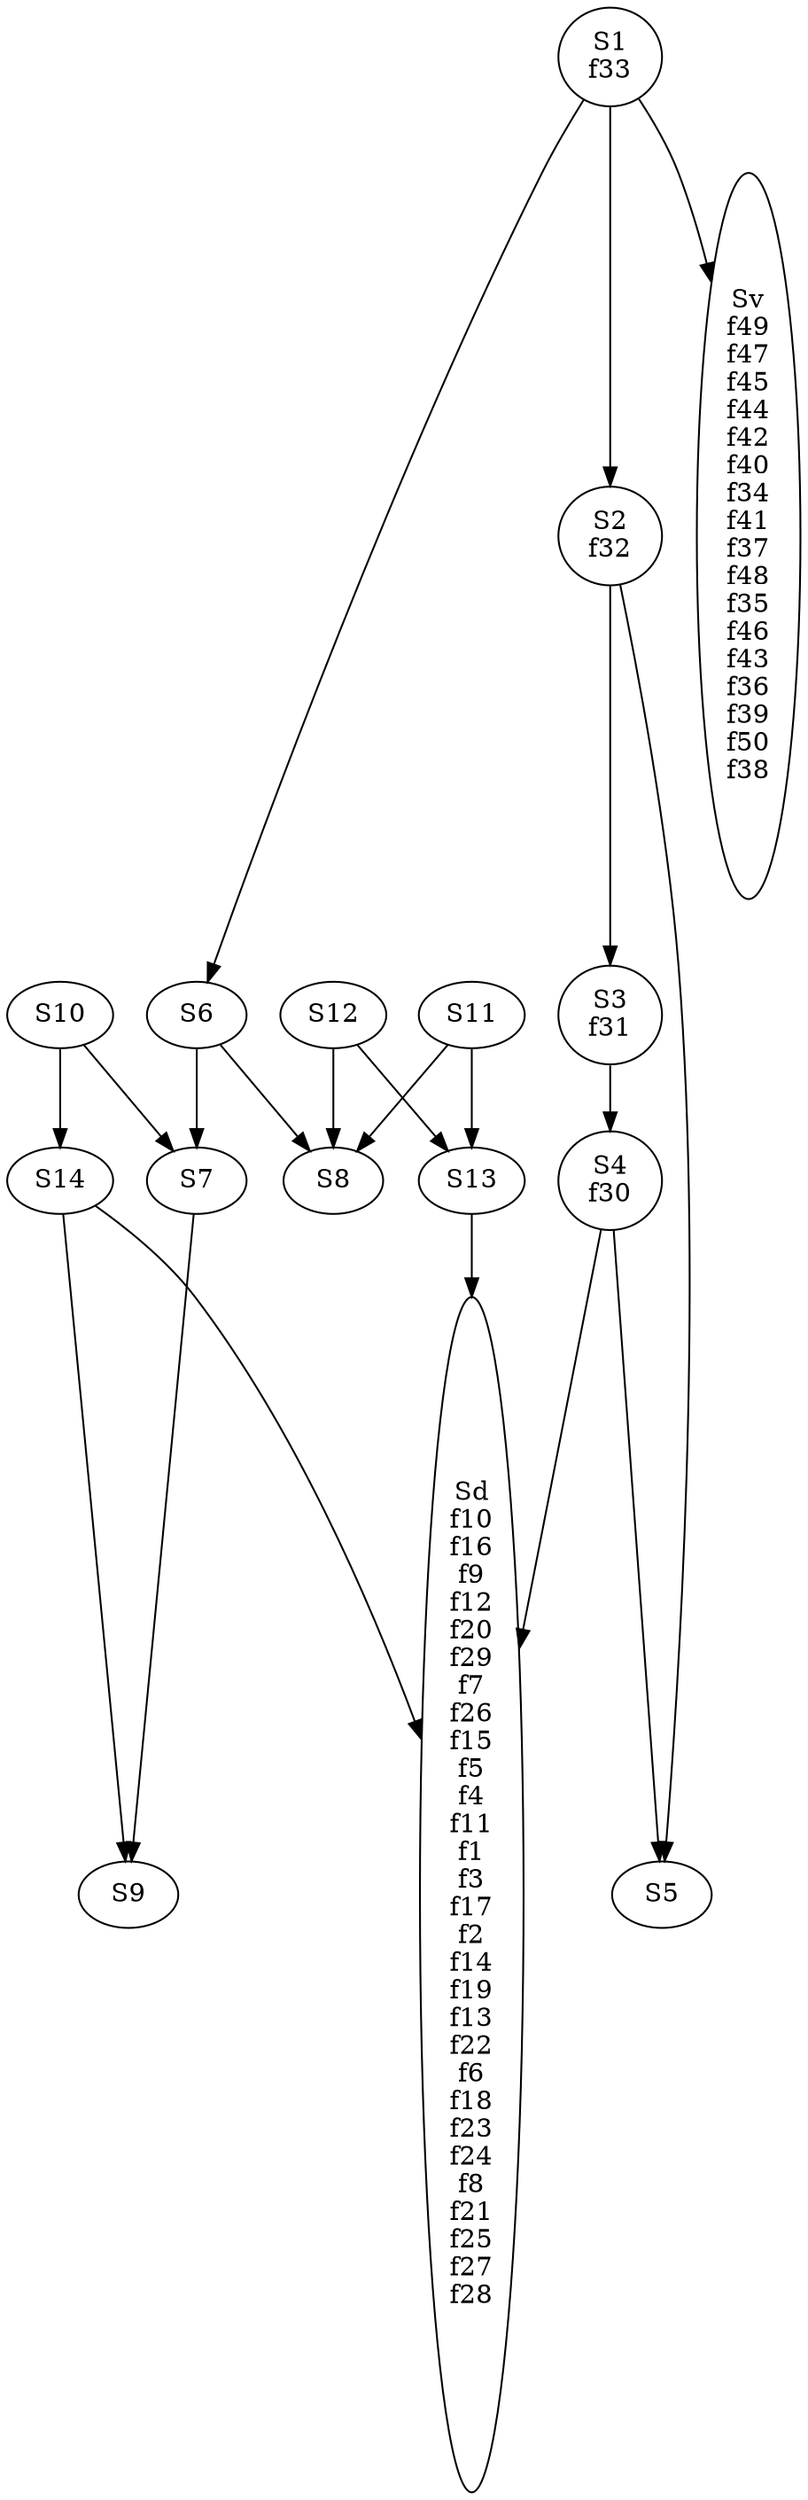 digraph Fourmiliere {
  S14 [label="S14"];
  S14 -> S9;
  S14 -> Sd;
  Sd [label="Sd\nf10\nf16\nf9\nf12\nf20\nf29\nf7\nf26\nf15\nf5\nf4\nf11\nf1\nf3\nf17\nf2\nf14\nf19\nf13\nf22\nf6\nf18\nf23\nf24\nf8\nf21\nf25\nf27\nf28"];
  S13 [label="S13"];
  S13 -> Sd;
  S6 [label="S6"];
  S6 -> S7;
  S6 -> S8;
  S2 [label="S2\nf32"];
  S2 -> S3;
  S2 -> S5;
  S1 [label="S1\nf33"];
  S1 -> S2;
  S1 -> Sv;
  S1 -> S6;
  S7 [label="S7"];
  S7 -> S9;
  S3 [label="S3\nf31"];
  S3 -> S4;
  S4 [label="S4\nf30"];
  S4 -> Sd;
  S4 -> S5;
  S5 [label="S5"];
  Sv [label="Sv\nf49\nf47\nf45\nf44\nf42\nf40\nf34\nf41\nf37\nf48\nf35\nf46\nf43\nf36\nf39\nf50\nf38"];
  S12 [label="S12"];
  S12 -> S8;
  S12 -> S13;
  S9 [label="S9"];
  S8 [label="S8"];
  S10 [label="S10"];
  S10 -> S7;
  S10 -> S14;
  S11 [label="S11"];
  S11 -> S8;
  S11 -> S13;
}
